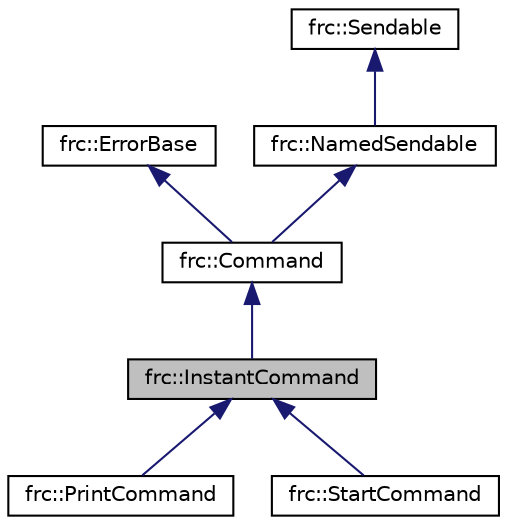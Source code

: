 digraph "frc::InstantCommand"
{
  edge [fontname="Helvetica",fontsize="10",labelfontname="Helvetica",labelfontsize="10"];
  node [fontname="Helvetica",fontsize="10",shape=record];
  Node1 [label="frc::InstantCommand",height=0.2,width=0.4,color="black", fillcolor="grey75", style="filled", fontcolor="black"];
  Node2 -> Node1 [dir="back",color="midnightblue",fontsize="10",style="solid",fontname="Helvetica"];
  Node2 [label="frc::Command",height=0.2,width=0.4,color="black", fillcolor="white", style="filled",URL="$classfrc_1_1Command.html",tooltip="The Command class is at the very core of the entire command framework. "];
  Node3 -> Node2 [dir="back",color="midnightblue",fontsize="10",style="solid",fontname="Helvetica"];
  Node3 [label="frc::ErrorBase",height=0.2,width=0.4,color="black", fillcolor="white", style="filled",URL="$classfrc_1_1ErrorBase.html",tooltip="Base class for most objects. "];
  Node4 -> Node2 [dir="back",color="midnightblue",fontsize="10",style="solid",fontname="Helvetica"];
  Node4 [label="frc::NamedSendable",height=0.2,width=0.4,color="black", fillcolor="white", style="filled",URL="$classfrc_1_1NamedSendable.html",tooltip="The interface for sendable objects that gives the sendable a default name in the Smart Dashboard..."];
  Node5 -> Node4 [dir="back",color="midnightblue",fontsize="10",style="solid",fontname="Helvetica"];
  Node5 [label="frc::Sendable",height=0.2,width=0.4,color="black", fillcolor="white", style="filled",URL="$classfrc_1_1Sendable.html"];
  Node1 -> Node6 [dir="back",color="midnightblue",fontsize="10",style="solid",fontname="Helvetica"];
  Node6 [label="frc::PrintCommand",height=0.2,width=0.4,color="black", fillcolor="white", style="filled",URL="$classfrc_1_1PrintCommand.html"];
  Node1 -> Node7 [dir="back",color="midnightblue",fontsize="10",style="solid",fontname="Helvetica"];
  Node7 [label="frc::StartCommand",height=0.2,width=0.4,color="black", fillcolor="white", style="filled",URL="$classfrc_1_1StartCommand.html"];
}
